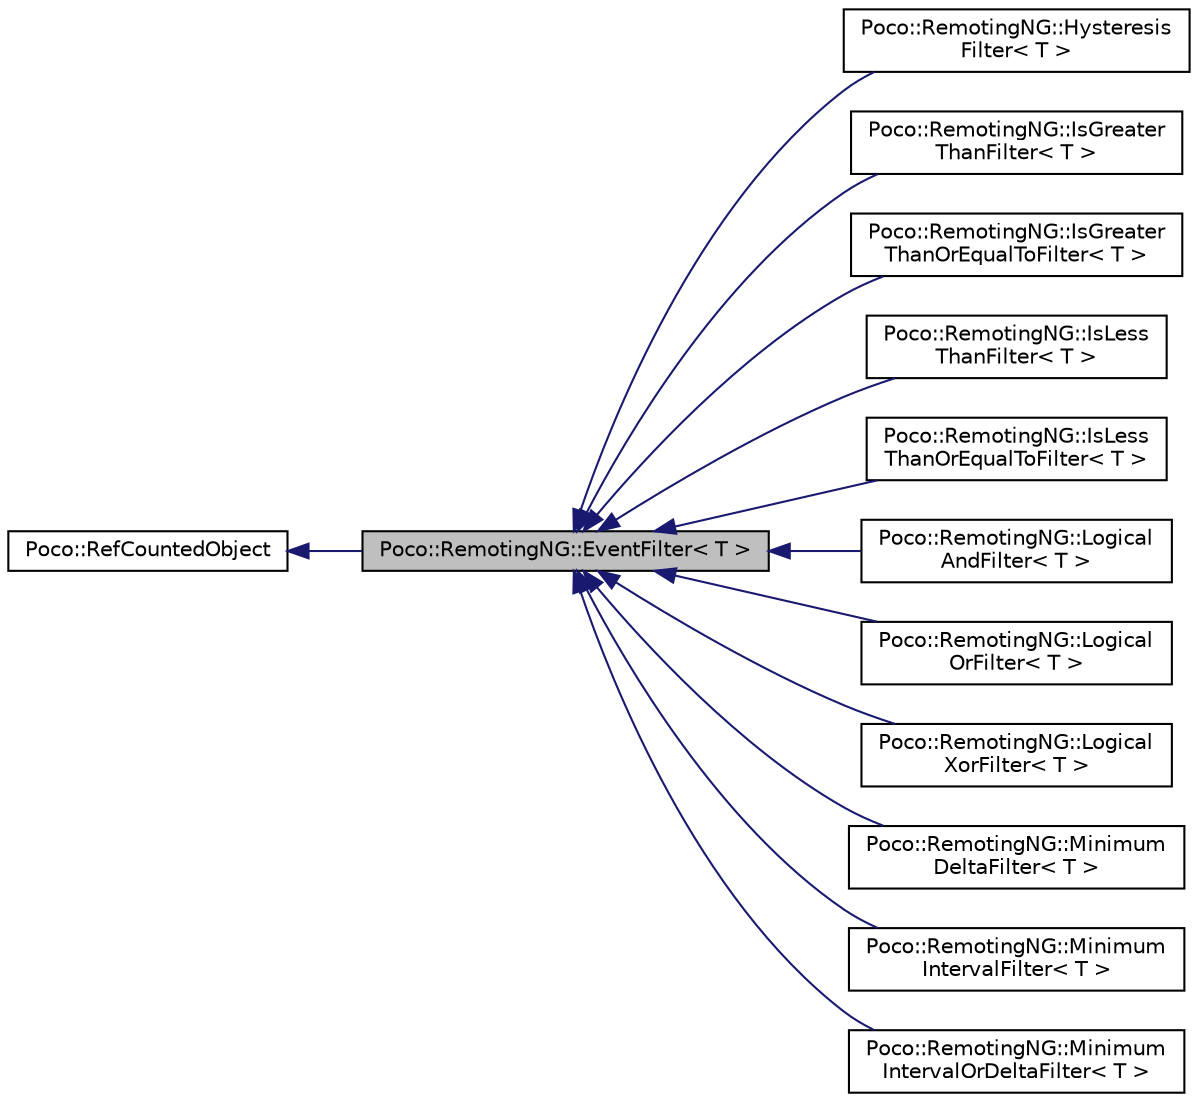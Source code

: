 digraph "Poco::RemotingNG::EventFilter&lt; T &gt;"
{
 // LATEX_PDF_SIZE
  edge [fontname="Helvetica",fontsize="10",labelfontname="Helvetica",labelfontsize="10"];
  node [fontname="Helvetica",fontsize="10",shape=record];
  rankdir="LR";
  Node1 [label="Poco::RemotingNG::EventFilter\< T \>",height=0.2,width=0.4,color="black", fillcolor="grey75", style="filled", fontcolor="black",tooltip="The interface template for event filters."];
  Node2 -> Node1 [dir="back",color="midnightblue",fontsize="10",style="solid"];
  Node2 [label="Poco::RefCountedObject",height=0.2,width=0.4,color="black", fillcolor="white", style="filled",URL="$classPoco_1_1RefCountedObject.html",tooltip=" "];
  Node1 -> Node3 [dir="back",color="midnightblue",fontsize="10",style="solid"];
  Node3 [label="Poco::RemotingNG::Hysteresis\lFilter\< T \>",height=0.2,width=0.4,color="black", fillcolor="white", style="filled",URL="$classPoco_1_1RemotingNG_1_1HysteresisFilter.html",tooltip=" "];
  Node1 -> Node4 [dir="back",color="midnightblue",fontsize="10",style="solid"];
  Node4 [label="Poco::RemotingNG::IsGreater\lThanFilter\< T \>",height=0.2,width=0.4,color="black", fillcolor="white", style="filled",URL="$classPoco_1_1RemotingNG_1_1IsGreaterThanFilter.html",tooltip="This filter only accepts values greater than a given limit."];
  Node1 -> Node5 [dir="back",color="midnightblue",fontsize="10",style="solid"];
  Node5 [label="Poco::RemotingNG::IsGreater\lThanOrEqualToFilter\< T \>",height=0.2,width=0.4,color="black", fillcolor="white", style="filled",URL="$classPoco_1_1RemotingNG_1_1IsGreaterThanOrEqualToFilter.html",tooltip="This filter only accepts values greater than or equal to a given limit."];
  Node1 -> Node6 [dir="back",color="midnightblue",fontsize="10",style="solid"];
  Node6 [label="Poco::RemotingNG::IsLess\lThanFilter\< T \>",height=0.2,width=0.4,color="black", fillcolor="white", style="filled",URL="$classPoco_1_1RemotingNG_1_1IsLessThanFilter.html",tooltip="This filter only accepts values less than a given limit."];
  Node1 -> Node7 [dir="back",color="midnightblue",fontsize="10",style="solid"];
  Node7 [label="Poco::RemotingNG::IsLess\lThanOrEqualToFilter\< T \>",height=0.2,width=0.4,color="black", fillcolor="white", style="filled",URL="$classPoco_1_1RemotingNG_1_1IsLessThanOrEqualToFilter.html",tooltip="This filter only accepts values less than or equal to a given limit."];
  Node1 -> Node8 [dir="back",color="midnightblue",fontsize="10",style="solid"];
  Node8 [label="Poco::RemotingNG::Logical\lAndFilter\< T \>",height=0.2,width=0.4,color="black", fillcolor="white", style="filled",URL="$classPoco_1_1RemotingNG_1_1LogicalAndFilter.html",tooltip="This filter only accepts values if both of the sub filters accept the value."];
  Node1 -> Node9 [dir="back",color="midnightblue",fontsize="10",style="solid"];
  Node9 [label="Poco::RemotingNG::Logical\lOrFilter\< T \>",height=0.2,width=0.4,color="black", fillcolor="white", style="filled",URL="$classPoco_1_1RemotingNG_1_1LogicalOrFilter.html",tooltip="This filter only accepts values if at least one of the sub filters accepts the value."];
  Node1 -> Node10 [dir="back",color="midnightblue",fontsize="10",style="solid"];
  Node10 [label="Poco::RemotingNG::Logical\lXorFilter\< T \>",height=0.2,width=0.4,color="black", fillcolor="white", style="filled",URL="$classPoco_1_1RemotingNG_1_1LogicalXorFilter.html",tooltip="This filter only accepts values if exactly one the sub filters accepts the value."];
  Node1 -> Node11 [dir="back",color="midnightblue",fontsize="10",style="solid"];
  Node11 [label="Poco::RemotingNG::Minimum\lDeltaFilter\< T \>",height=0.2,width=0.4,color="black", fillcolor="white", style="filled",URL="$classPoco_1_1RemotingNG_1_1MinimumDeltaFilter.html",tooltip=" "];
  Node1 -> Node12 [dir="back",color="midnightblue",fontsize="10",style="solid"];
  Node12 [label="Poco::RemotingNG::Minimum\lIntervalFilter\< T \>",height=0.2,width=0.4,color="black", fillcolor="white", style="filled",URL="$classPoco_1_1RemotingNG_1_1MinimumIntervalFilter.html",tooltip=" "];
  Node1 -> Node13 [dir="back",color="midnightblue",fontsize="10",style="solid"];
  Node13 [label="Poco::RemotingNG::Minimum\lIntervalOrDeltaFilter\< T \>",height=0.2,width=0.4,color="black", fillcolor="white", style="filled",URL="$classPoco_1_1RemotingNG_1_1MinimumIntervalOrDeltaFilter.html",tooltip=" "];
}
